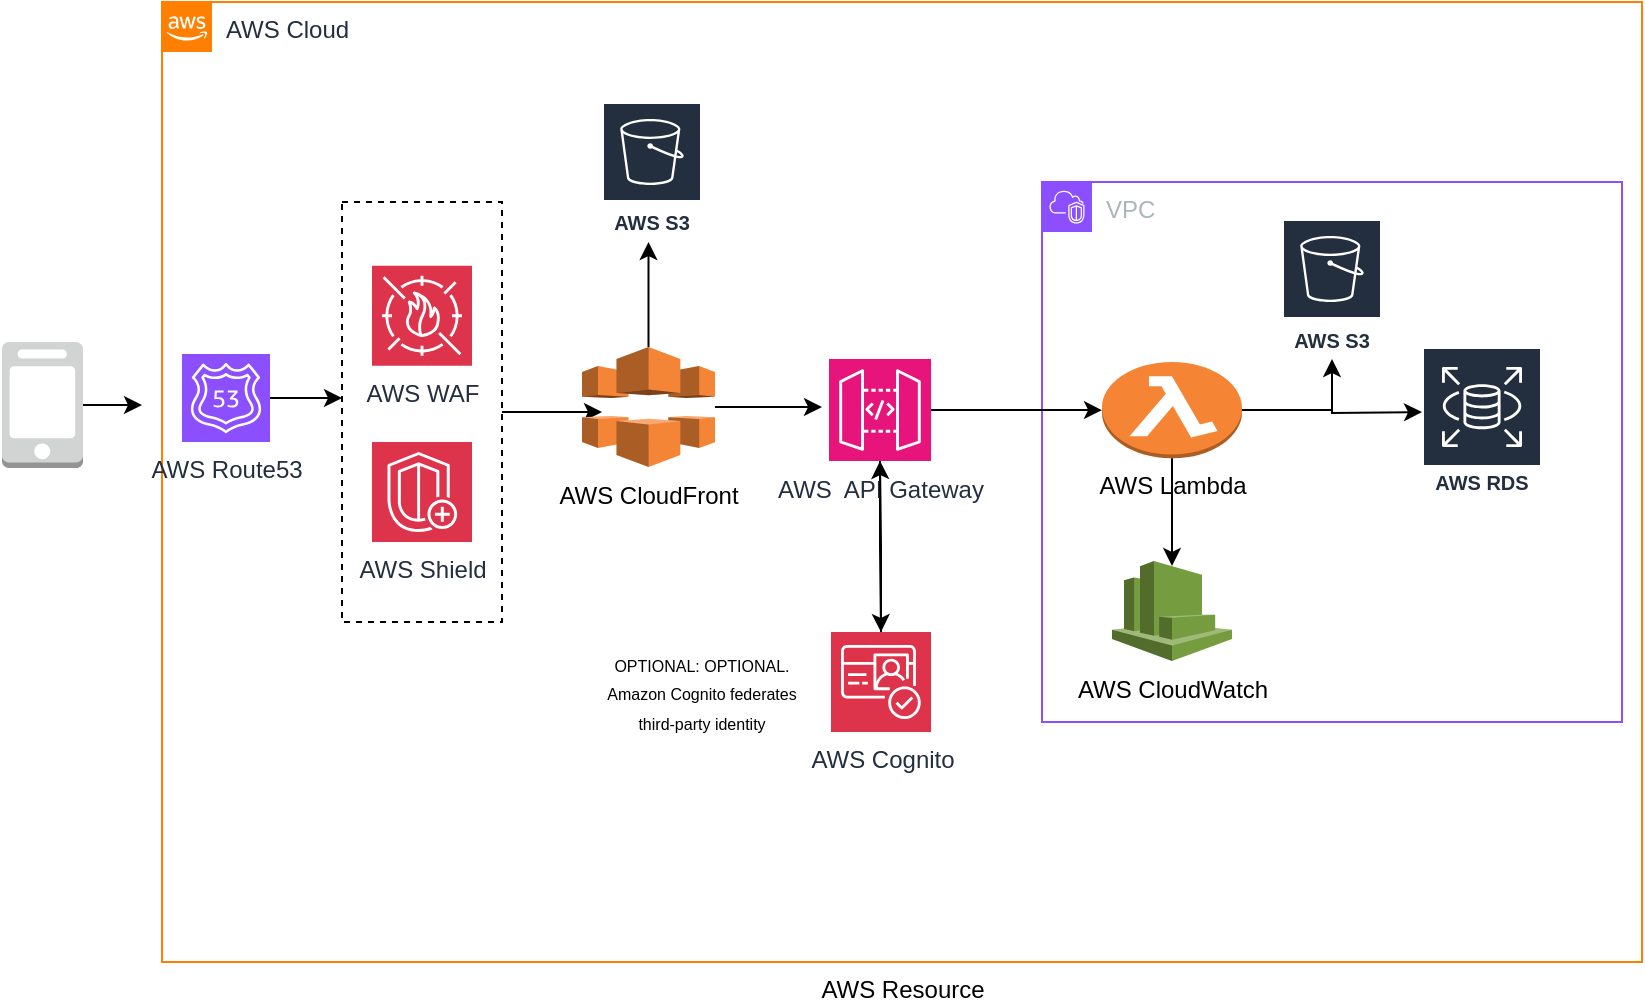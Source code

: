 <mxfile version="23.0.1" type="github">
  <diagram name="Trang-1" id="PGPuonrAZV76nMHsHKJV">
    <mxGraphModel dx="1566" dy="579" grid="1" gridSize="10" guides="1" tooltips="1" connect="1" arrows="1" fold="1" page="1" pageScale="1" pageWidth="827" pageHeight="1169" math="0" shadow="0">
      <root>
        <mxCell id="0" />
        <mxCell id="1" parent="0" />
        <mxCell id="vHsS-nZTIobniVrzyw61-35" value="AWS Resource&lt;br&gt;" style="verticalLabelPosition=bottom;verticalAlign=top;html=1;shape=mxgraph.basic.rect;fillColor2=none;strokeWidth=1;size=20;indent=5;movable=0;resizable=0;rotatable=0;deletable=0;editable=0;locked=1;connectable=0;" parent="1" vertex="1">
          <mxGeometry x="80" y="80" width="740" height="480" as="geometry" />
        </mxCell>
        <mxCell id="2dPdS4qDicGtsVxg0K6_-50" style="edgeStyle=orthogonalEdgeStyle;rounded=0;orthogonalLoop=1;jettySize=auto;html=1;" edge="1" parent="1" source="vHsS-nZTIobniVrzyw61-11">
          <mxGeometry relative="1" as="geometry">
            <mxPoint x="70" y="281.5" as="targetPoint" />
          </mxGeometry>
        </mxCell>
        <mxCell id="vHsS-nZTIobniVrzyw61-11" value="" style="outlineConnect=0;dashed=0;verticalLabelPosition=bottom;verticalAlign=top;align=center;html=1;shape=mxgraph.aws3.mobile_client;fillColor=#D2D3D3;gradientColor=none;" parent="1" vertex="1">
          <mxGeometry y="250" width="40.5" height="63" as="geometry" />
        </mxCell>
        <mxCell id="2dPdS4qDicGtsVxg0K6_-8" value="" style="group" vertex="1" connectable="0" parent="1">
          <mxGeometry x="80" y="80" width="740" height="480" as="geometry" />
        </mxCell>
        <mxCell id="2dPdS4qDicGtsVxg0K6_-55" style="edgeStyle=orthogonalEdgeStyle;rounded=0;orthogonalLoop=1;jettySize=auto;html=1;" edge="1" parent="2dPdS4qDicGtsVxg0K6_-8" source="2dPdS4qDicGtsVxg0K6_-21">
          <mxGeometry relative="1" as="geometry">
            <mxPoint x="220" y="205.01" as="targetPoint" />
          </mxGeometry>
        </mxCell>
        <mxCell id="2dPdS4qDicGtsVxg0K6_-21" value="" style="verticalLabelPosition=bottom;verticalAlign=top;html=1;shape=mxgraph.basic.rect;fillColor2=none;strokeWidth=1;size=20;indent=5;dashed=1;" vertex="1" parent="2dPdS4qDicGtsVxg0K6_-8">
          <mxGeometry x="90" y="100.01" width="80" height="210" as="geometry" />
        </mxCell>
        <mxCell id="2dPdS4qDicGtsVxg0K6_-6" value="AWS Cloud" style="points=[[0,0],[0.25,0],[0.5,0],[0.75,0],[1,0],[1,0.25],[1,0.5],[1,0.75],[1,1],[0.75,1],[0.5,1],[0.25,1],[0,1],[0,0.75],[0,0.5],[0,0.25]];outlineConnect=0;gradientColor=none;html=1;whiteSpace=wrap;fontSize=12;fontStyle=0;container=0;pointerEvents=0;collapsible=0;recursiveResize=0;shape=mxgraph.aws4.group;grIcon=mxgraph.aws4.group_aws_cloud_alt;strokeColor=#FF8000;fillColor=none;verticalAlign=top;align=left;spacingLeft=30;fontColor=#232F3E;dashed=0;" vertex="1" parent="2dPdS4qDicGtsVxg0K6_-8">
          <mxGeometry width="740" height="480" as="geometry" />
        </mxCell>
        <mxCell id="2dPdS4qDicGtsVxg0K6_-48" style="edgeStyle=orthogonalEdgeStyle;rounded=0;orthogonalLoop=1;jettySize=auto;html=1;" edge="1" parent="2dPdS4qDicGtsVxg0K6_-8" source="vHsS-nZTIobniVrzyw61-1">
          <mxGeometry relative="1" as="geometry">
            <mxPoint x="630" y="205.005" as="targetPoint" />
          </mxGeometry>
        </mxCell>
        <mxCell id="2dPdS4qDicGtsVxg0K6_-65" style="edgeStyle=orthogonalEdgeStyle;rounded=0;orthogonalLoop=1;jettySize=auto;html=1;" edge="1" parent="2dPdS4qDicGtsVxg0K6_-8" source="vHsS-nZTIobniVrzyw61-1" target="2dPdS4qDicGtsVxg0K6_-64">
          <mxGeometry relative="1" as="geometry" />
        </mxCell>
        <mxCell id="vHsS-nZTIobniVrzyw61-1" value="AWS Lambda&lt;br&gt;" style="outlineConnect=0;dashed=0;verticalLabelPosition=bottom;verticalAlign=top;align=center;html=1;shape=mxgraph.aws3.lambda_function;fillColor=#F58534;gradientColor=none;" parent="2dPdS4qDicGtsVxg0K6_-8" vertex="1">
          <mxGeometry x="470" y="180" width="70" height="48.13" as="geometry" />
        </mxCell>
        <mxCell id="2dPdS4qDicGtsVxg0K6_-57" style="edgeStyle=orthogonalEdgeStyle;rounded=0;orthogonalLoop=1;jettySize=auto;html=1;entryX=0.5;entryY=0;entryDx=0;entryDy=0;entryPerimeter=0;" edge="1" parent="2dPdS4qDicGtsVxg0K6_-8" source="vHsS-nZTIobniVrzyw61-7" target="2dPdS4qDicGtsVxg0K6_-56">
          <mxGeometry relative="1" as="geometry">
            <mxPoint x="359" y="280" as="targetPoint" />
          </mxGeometry>
        </mxCell>
        <mxCell id="vHsS-nZTIobniVrzyw61-7" value="AWS&amp;nbsp; API Gateway&lt;br&gt;" style="sketch=0;points=[[0,0,0],[0.25,0,0],[0.5,0,0],[0.75,0,0],[1,0,0],[0,1,0],[0.25,1,0],[0.5,1,0],[0.75,1,0],[1,1,0],[0,0.25,0],[0,0.5,0],[0,0.75,0],[1,0.25,0],[1,0.5,0],[1,0.75,0]];outlineConnect=0;fontColor=#232F3E;fillColor=#E7157B;strokeColor=#ffffff;dashed=0;verticalLabelPosition=bottom;verticalAlign=top;align=center;html=1;fontSize=12;fontStyle=0;aspect=fixed;shape=mxgraph.aws4.resourceIcon;resIcon=mxgraph.aws4.api_gateway;" parent="2dPdS4qDicGtsVxg0K6_-8" vertex="1">
          <mxGeometry x="333.5" y="178.5" width="51" height="51" as="geometry" />
        </mxCell>
        <mxCell id="vHsS-nZTIobniVrzyw61-8" value="AWS WAF&lt;br&gt;" style="sketch=0;points=[[0,0,0],[0.25,0,0],[0.5,0,0],[0.75,0,0],[1,0,0],[0,1,0],[0.25,1,0],[0.5,1,0],[0.75,1,0],[1,1,0],[0,0.25,0],[0,0.5,0],[0,0.75,0],[1,0.25,0],[1,0.5,0],[1,0.75,0]];outlineConnect=0;fontColor=#232F3E;fillColor=#DD344C;strokeColor=#ffffff;dashed=0;verticalLabelPosition=bottom;verticalAlign=top;align=center;html=1;fontSize=12;fontStyle=0;aspect=fixed;shape=mxgraph.aws4.resourceIcon;resIcon=mxgraph.aws4.waf;" parent="2dPdS4qDicGtsVxg0K6_-8" vertex="1">
          <mxGeometry x="105" y="131.88" width="50" height="50" as="geometry" />
        </mxCell>
        <mxCell id="vHsS-nZTIobniVrzyw61-17" value="AWS RDS&lt;br&gt;" style="sketch=0;outlineConnect=0;fontColor=#232F3E;gradientColor=none;strokeColor=#ffffff;fillColor=#232F3E;dashed=0;verticalLabelPosition=middle;verticalAlign=bottom;align=center;html=1;whiteSpace=wrap;fontSize=10;fontStyle=1;spacing=3;shape=mxgraph.aws4.productIcon;prIcon=mxgraph.aws4.rds;" parent="2dPdS4qDicGtsVxg0K6_-8" vertex="1">
          <mxGeometry x="630" y="172.5" width="60" height="77.5" as="geometry" />
        </mxCell>
        <mxCell id="vHsS-nZTIobniVrzyw61-18" value="AWS CloudWatch&lt;br&gt;" style="outlineConnect=0;dashed=0;verticalLabelPosition=bottom;verticalAlign=top;align=center;html=1;shape=mxgraph.aws3.cloudwatch;fillColor=#759C3E;gradientColor=none;" parent="2dPdS4qDicGtsVxg0K6_-8" vertex="1">
          <mxGeometry x="475" y="279.5" width="60" height="50" as="geometry" />
        </mxCell>
        <mxCell id="2dPdS4qDicGtsVxg0K6_-3" value="VPC" style="points=[[0,0],[0.25,0],[0.5,0],[0.75,0],[1,0],[1,0.25],[1,0.5],[1,0.75],[1,1],[0.75,1],[0.5,1],[0.25,1],[0,1],[0,0.75],[0,0.5],[0,0.25]];outlineConnect=0;gradientColor=none;html=1;whiteSpace=wrap;fontSize=12;fontStyle=0;container=1;pointerEvents=0;collapsible=0;recursiveResize=0;shape=mxgraph.aws4.group;grIcon=mxgraph.aws4.group_vpc2;strokeColor=#8C4FFF;fillColor=none;verticalAlign=top;align=left;spacingLeft=30;fontColor=#AAB7B8;dashed=0;" vertex="1" parent="2dPdS4qDicGtsVxg0K6_-8">
          <mxGeometry x="440" y="90" width="290" height="270" as="geometry" />
        </mxCell>
        <mxCell id="2dPdS4qDicGtsVxg0K6_-13" value="AWS Shield" style="sketch=0;points=[[0,0,0],[0.25,0,0],[0.5,0,0],[0.75,0,0],[1,0,0],[0,1,0],[0.25,1,0],[0.5,1,0],[0.75,1,0],[1,1,0],[0,0.25,0],[0,0.5,0],[0,0.75,0],[1,0.25,0],[1,0.5,0],[1,0.75,0]];outlineConnect=0;fontColor=#232F3E;fillColor=#DD344C;strokeColor=#ffffff;dashed=0;verticalLabelPosition=bottom;verticalAlign=top;align=center;html=1;fontSize=12;fontStyle=0;aspect=fixed;shape=mxgraph.aws4.resourceIcon;resIcon=mxgraph.aws4.shield;" vertex="1" parent="2dPdS4qDicGtsVxg0K6_-8">
          <mxGeometry x="105" y="220" width="50" height="50" as="geometry" />
        </mxCell>
        <mxCell id="2dPdS4qDicGtsVxg0K6_-45" style="edgeStyle=orthogonalEdgeStyle;rounded=0;orthogonalLoop=1;jettySize=auto;html=1;" edge="1" parent="2dPdS4qDicGtsVxg0K6_-8" source="2dPdS4qDicGtsVxg0K6_-14">
          <mxGeometry relative="1" as="geometry">
            <mxPoint x="330.0" y="202.5" as="targetPoint" />
          </mxGeometry>
        </mxCell>
        <mxCell id="2dPdS4qDicGtsVxg0K6_-51" style="edgeStyle=orthogonalEdgeStyle;rounded=0;orthogonalLoop=1;jettySize=auto;html=1;" edge="1" parent="2dPdS4qDicGtsVxg0K6_-8" source="2dPdS4qDicGtsVxg0K6_-14">
          <mxGeometry relative="1" as="geometry">
            <mxPoint x="243.25" y="120.0" as="targetPoint" />
          </mxGeometry>
        </mxCell>
        <mxCell id="2dPdS4qDicGtsVxg0K6_-14" value="AWS CloudFront&lt;br&gt;" style="outlineConnect=0;dashed=0;verticalLabelPosition=bottom;verticalAlign=top;align=center;html=1;shape=mxgraph.aws3.cloudfront;fillColor=#F58536;gradientColor=none;" vertex="1" parent="2dPdS4qDicGtsVxg0K6_-8">
          <mxGeometry x="210" y="172.5" width="66.5" height="60" as="geometry" />
        </mxCell>
        <mxCell id="2dPdS4qDicGtsVxg0K6_-35" style="edgeStyle=orthogonalEdgeStyle;rounded=0;orthogonalLoop=1;jettySize=auto;html=1;" edge="1" parent="2dPdS4qDicGtsVxg0K6_-8" source="2dPdS4qDicGtsVxg0K6_-29">
          <mxGeometry relative="1" as="geometry">
            <mxPoint x="90.0" y="198" as="targetPoint" />
          </mxGeometry>
        </mxCell>
        <mxCell id="2dPdS4qDicGtsVxg0K6_-29" value="AWS Route53&lt;br&gt;" style="sketch=0;points=[[0,0,0],[0.25,0,0],[0.5,0,0],[0.75,0,0],[1,0,0],[0,1,0],[0.25,1,0],[0.5,1,0],[0.75,1,0],[1,1,0],[0,0.25,0],[0,0.5,0],[0,0.75,0],[1,0.25,0],[1,0.5,0],[1,0.75,0]];outlineConnect=0;fontColor=#232F3E;fillColor=#8C4FFF;strokeColor=#ffffff;dashed=0;verticalLabelPosition=bottom;verticalAlign=top;align=center;html=1;fontSize=12;fontStyle=0;aspect=fixed;shape=mxgraph.aws4.resourceIcon;resIcon=mxgraph.aws4.route_53;" vertex="1" parent="2dPdS4qDicGtsVxg0K6_-8">
          <mxGeometry x="10" y="176" width="44" height="44" as="geometry" />
        </mxCell>
        <mxCell id="2dPdS4qDicGtsVxg0K6_-46" style="edgeStyle=orthogonalEdgeStyle;rounded=0;orthogonalLoop=1;jettySize=auto;html=1;entryX=0;entryY=0.5;entryDx=0;entryDy=0;entryPerimeter=0;" edge="1" parent="2dPdS4qDicGtsVxg0K6_-8" source="vHsS-nZTIobniVrzyw61-7" target="vHsS-nZTIobniVrzyw61-1">
          <mxGeometry relative="1" as="geometry" />
        </mxCell>
        <mxCell id="2dPdS4qDicGtsVxg0K6_-49" style="edgeStyle=orthogonalEdgeStyle;rounded=0;orthogonalLoop=1;jettySize=auto;html=1;entryX=0.5;entryY=0.05;entryDx=0;entryDy=0;entryPerimeter=0;" edge="1" parent="2dPdS4qDicGtsVxg0K6_-8" source="vHsS-nZTIobniVrzyw61-1" target="vHsS-nZTIobniVrzyw61-18">
          <mxGeometry relative="1" as="geometry" />
        </mxCell>
        <mxCell id="2dPdS4qDicGtsVxg0K6_-59" style="edgeStyle=orthogonalEdgeStyle;rounded=0;orthogonalLoop=1;jettySize=auto;html=1;" edge="1" parent="2dPdS4qDicGtsVxg0K6_-8" source="2dPdS4qDicGtsVxg0K6_-56" target="vHsS-nZTIobniVrzyw61-7">
          <mxGeometry relative="1" as="geometry" />
        </mxCell>
        <mxCell id="2dPdS4qDicGtsVxg0K6_-56" value="AWS Cognito&lt;br&gt;" style="sketch=0;points=[[0,0,0],[0.25,0,0],[0.5,0,0],[0.75,0,0],[1,0,0],[0,1,0],[0.25,1,0],[0.5,1,0],[0.75,1,0],[1,1,0],[0,0.25,0],[0,0.5,0],[0,0.75,0],[1,0.25,0],[1,0.5,0],[1,0.75,0]];outlineConnect=0;fontColor=#232F3E;fillColor=#DD344C;strokeColor=#ffffff;dashed=0;verticalLabelPosition=bottom;verticalAlign=top;align=center;html=1;fontSize=12;fontStyle=0;aspect=fixed;shape=mxgraph.aws4.resourceIcon;resIcon=mxgraph.aws4.cognito;" vertex="1" parent="2dPdS4qDicGtsVxg0K6_-8">
          <mxGeometry x="334.5" y="315" width="50" height="50" as="geometry" />
        </mxCell>
        <mxCell id="2dPdS4qDicGtsVxg0K6_-58" value="&lt;font style=&quot;font-size: 8px;&quot;&gt;OPTIONAL:&amp;nbsp;OPTIONAL. Amazon Cognito federates third-party identity&lt;/font&gt;" style="text;html=1;strokeColor=none;fillColor=none;align=center;verticalAlign=middle;whiteSpace=wrap;rounded=0;" vertex="1" parent="2dPdS4qDicGtsVxg0K6_-8">
          <mxGeometry x="220" y="330" width="100" height="30" as="geometry" />
        </mxCell>
        <mxCell id="2dPdS4qDicGtsVxg0K6_-64" value="AWS S3" style="sketch=0;outlineConnect=0;fontColor=#232F3E;gradientColor=none;strokeColor=#ffffff;fillColor=#232F3E;dashed=0;verticalLabelPosition=middle;verticalAlign=bottom;align=center;html=1;whiteSpace=wrap;fontSize=10;fontStyle=1;spacing=3;shape=mxgraph.aws4.productIcon;prIcon=mxgraph.aws4.s3;" vertex="1" parent="2dPdS4qDicGtsVxg0K6_-8">
          <mxGeometry x="560" y="108.5" width="50" height="70" as="geometry" />
        </mxCell>
        <mxCell id="2dPdS4qDicGtsVxg0K6_-15" value="AWS S3" style="sketch=0;outlineConnect=0;fontColor=#232F3E;gradientColor=none;strokeColor=#ffffff;fillColor=#232F3E;dashed=0;verticalLabelPosition=middle;verticalAlign=bottom;align=center;html=1;whiteSpace=wrap;fontSize=10;fontStyle=1;spacing=3;shape=mxgraph.aws4.productIcon;prIcon=mxgraph.aws4.s3;" vertex="1" parent="1">
          <mxGeometry x="300" y="130" width="50" height="70" as="geometry" />
        </mxCell>
      </root>
    </mxGraphModel>
  </diagram>
</mxfile>
